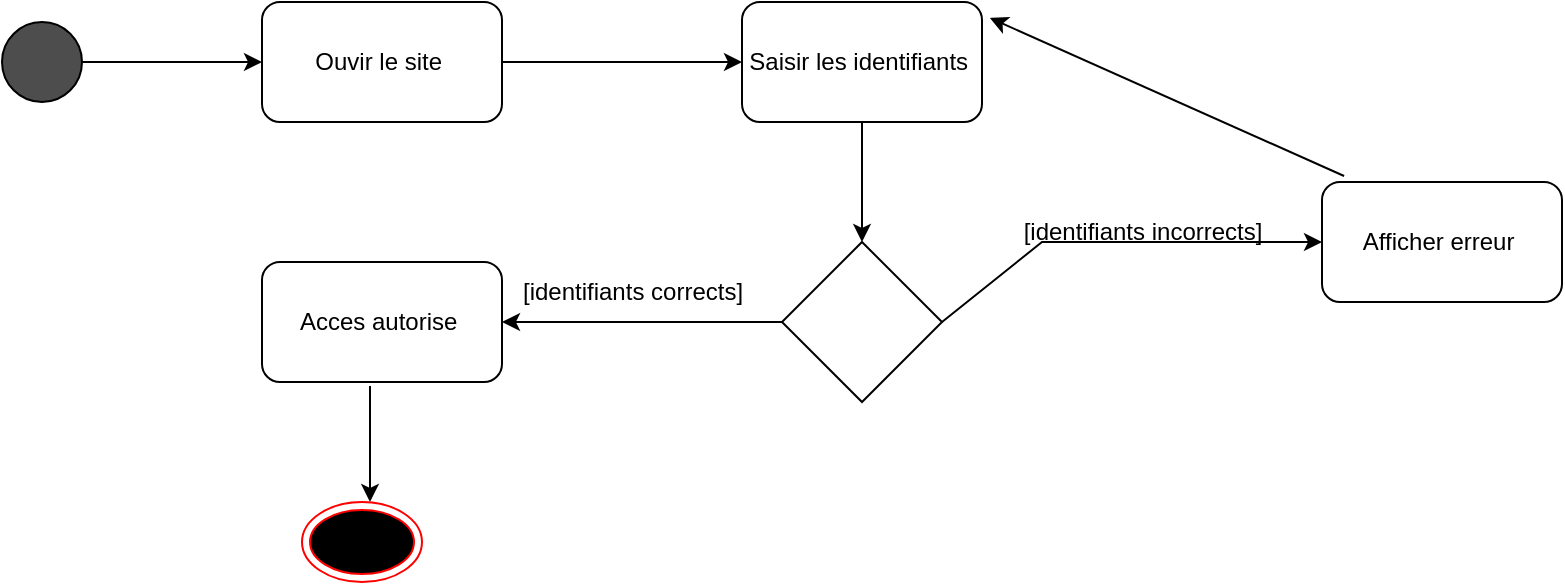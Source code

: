 <mxfile version="28.2.5" pages="9">
  <diagram name="seconnecter" id="Axzoz0sxzd2dVs5lttma">
    <mxGraphModel dx="959" dy="517" grid="1" gridSize="10" guides="1" tooltips="1" connect="1" arrows="1" fold="1" page="1" pageScale="1" pageWidth="827" pageHeight="1169" math="0" shadow="0">
      <root>
        <mxCell id="0" />
        <mxCell id="1" parent="0" />
        <mxCell id="B1O0zn2gzQJ4KF298zf0-1" value="" style="ellipse;whiteSpace=wrap;html=1;aspect=fixed;fillColor=#4D4D4D;" parent="1" vertex="1">
          <mxGeometry x="70" y="160" width="40" height="40" as="geometry" />
        </mxCell>
        <mxCell id="B1O0zn2gzQJ4KF298zf0-2" value="" style="endArrow=classic;html=1;rounded=0;exitX=1;exitY=0.5;exitDx=0;exitDy=0;" parent="1" source="B1O0zn2gzQJ4KF298zf0-1" edge="1">
          <mxGeometry width="50" height="50" relative="1" as="geometry">
            <mxPoint x="120" y="180" as="sourcePoint" />
            <mxPoint x="200" y="180" as="targetPoint" />
          </mxGeometry>
        </mxCell>
        <mxCell id="B1O0zn2gzQJ4KF298zf0-3" value="Ouvir le site&amp;nbsp;" style="rounded=1;whiteSpace=wrap;html=1;" parent="1" vertex="1">
          <mxGeometry x="200" y="150" width="120" height="60" as="geometry" />
        </mxCell>
        <mxCell id="B1O0zn2gzQJ4KF298zf0-4" value="" style="endArrow=classic;html=1;rounded=0;exitX=1;exitY=0.5;exitDx=0;exitDy=0;" parent="1" source="B1O0zn2gzQJ4KF298zf0-3" edge="1">
          <mxGeometry width="50" height="50" relative="1" as="geometry">
            <mxPoint x="390" y="300" as="sourcePoint" />
            <mxPoint x="440" y="180" as="targetPoint" />
          </mxGeometry>
        </mxCell>
        <mxCell id="B1O0zn2gzQJ4KF298zf0-5" value="Saisir les identifiants&amp;nbsp;" style="rounded=1;whiteSpace=wrap;html=1;" parent="1" vertex="1">
          <mxGeometry x="440" y="150" width="120" height="60" as="geometry" />
        </mxCell>
        <mxCell id="B1O0zn2gzQJ4KF298zf0-6" value="" style="endArrow=classic;html=1;rounded=0;exitX=0.5;exitY=1;exitDx=0;exitDy=0;" parent="1" source="B1O0zn2gzQJ4KF298zf0-5" edge="1">
          <mxGeometry width="50" height="50" relative="1" as="geometry">
            <mxPoint x="390" y="300" as="sourcePoint" />
            <mxPoint x="500" y="270" as="targetPoint" />
          </mxGeometry>
        </mxCell>
        <mxCell id="B1O0zn2gzQJ4KF298zf0-7" value="" style="rhombus;whiteSpace=wrap;html=1;" parent="1" vertex="1">
          <mxGeometry x="460" y="270" width="80" height="80" as="geometry" />
        </mxCell>
        <mxCell id="B1O0zn2gzQJ4KF298zf0-8" value="" style="endArrow=classic;html=1;rounded=0;exitX=0;exitY=0.5;exitDx=0;exitDy=0;" parent="1" source="B1O0zn2gzQJ4KF298zf0-7" edge="1">
          <mxGeometry width="50" height="50" relative="1" as="geometry">
            <mxPoint x="390" y="300" as="sourcePoint" />
            <mxPoint x="320" y="310" as="targetPoint" />
          </mxGeometry>
        </mxCell>
        <mxCell id="B1O0zn2gzQJ4KF298zf0-9" value="" style="endArrow=classic;html=1;rounded=0;exitX=1;exitY=0.5;exitDx=0;exitDy=0;" parent="1" source="B1O0zn2gzQJ4KF298zf0-7" edge="1">
          <mxGeometry width="50" height="50" relative="1" as="geometry">
            <mxPoint x="390" y="300" as="sourcePoint" />
            <mxPoint x="730" y="270" as="targetPoint" />
            <Array as="points">
              <mxPoint x="590" y="270" />
            </Array>
          </mxGeometry>
        </mxCell>
        <mxCell id="B1O0zn2gzQJ4KF298zf0-10" value="Acces autorise&amp;nbsp;" style="rounded=1;whiteSpace=wrap;html=1;" parent="1" vertex="1">
          <mxGeometry x="200" y="280" width="120" height="60" as="geometry" />
        </mxCell>
        <mxCell id="B1O0zn2gzQJ4KF298zf0-11" value="Afficher erreur&amp;nbsp;" style="rounded=1;whiteSpace=wrap;html=1;" parent="1" vertex="1">
          <mxGeometry x="730" y="240" width="120" height="60" as="geometry" />
        </mxCell>
        <mxCell id="B1O0zn2gzQJ4KF298zf0-14" value="" style="endArrow=classic;html=1;rounded=0;exitX=0.45;exitY=1.033;exitDx=0;exitDy=0;exitPerimeter=0;" parent="1" source="B1O0zn2gzQJ4KF298zf0-10" edge="1">
          <mxGeometry width="50" height="50" relative="1" as="geometry">
            <mxPoint x="380" y="410" as="sourcePoint" />
            <mxPoint x="254" y="400" as="targetPoint" />
          </mxGeometry>
        </mxCell>
        <mxCell id="B1O0zn2gzQJ4KF298zf0-15" value="" style="ellipse;html=1;shape=endState;fillColor=#000000;strokeColor=#ff0000;" parent="1" vertex="1">
          <mxGeometry x="220" y="400" width="60" height="40" as="geometry" />
        </mxCell>
        <mxCell id="B1O0zn2gzQJ4KF298zf0-16" value="[identifiants incorrects]" style="text;html=1;align=center;verticalAlign=middle;resizable=0;points=[];autosize=1;strokeColor=none;fillColor=none;" parent="1" vertex="1">
          <mxGeometry x="570" y="250" width="140" height="30" as="geometry" />
        </mxCell>
        <mxCell id="B1O0zn2gzQJ4KF298zf0-17" value="[identifiants corrects]" style="text;html=1;align=center;verticalAlign=middle;resizable=0;points=[];autosize=1;strokeColor=none;fillColor=none;" parent="1" vertex="1">
          <mxGeometry x="320" y="280" width="130" height="30" as="geometry" />
        </mxCell>
        <mxCell id="XwNZeZhhkUD6BACLjTRr-1" value="" style="endArrow=classic;html=1;rounded=0;exitX=0.092;exitY=-0.05;exitDx=0;exitDy=0;exitPerimeter=0;entryX=1.033;entryY=0.133;entryDx=0;entryDy=0;entryPerimeter=0;" parent="1" source="B1O0zn2gzQJ4KF298zf0-11" target="B1O0zn2gzQJ4KF298zf0-5" edge="1">
          <mxGeometry width="50" height="50" relative="1" as="geometry">
            <mxPoint x="530" y="270" as="sourcePoint" />
            <mxPoint x="580" y="220" as="targetPoint" />
          </mxGeometry>
        </mxCell>
      </root>
    </mxGraphModel>
  </diagram>
  <diagram id="xYShCpu6n7r9jewOapfa" name="s&#39;inscrire">
    <mxGraphModel dx="959" dy="517" grid="1" gridSize="10" guides="1" tooltips="1" connect="1" arrows="1" fold="1" page="1" pageScale="1" pageWidth="827" pageHeight="1169" math="0" shadow="0">
      <root>
        <mxCell id="0" />
        <mxCell id="1" parent="0" />
        <mxCell id="I1koGZc0ejJ7uqeMv-nF-1" value="" style="ellipse;whiteSpace=wrap;html=1;aspect=fixed;fillColor=#4D4D4D;" parent="1" vertex="1">
          <mxGeometry x="50" y="250" width="50" height="50" as="geometry" />
        </mxCell>
        <mxCell id="I1koGZc0ejJ7uqeMv-nF-2" value="" style="endArrow=classic;html=1;rounded=0;" parent="1" edge="1">
          <mxGeometry width="50" height="50" relative="1" as="geometry">
            <mxPoint x="100" y="280" as="sourcePoint" />
            <mxPoint x="220" y="280" as="targetPoint" />
          </mxGeometry>
        </mxCell>
        <mxCell id="I1koGZc0ejJ7uqeMv-nF-3" value="Ouvir le site&amp;nbsp;" style="rounded=1;whiteSpace=wrap;html=1;" parent="1" vertex="1">
          <mxGeometry x="220" y="250" width="120" height="60" as="geometry" />
        </mxCell>
        <mxCell id="I1koGZc0ejJ7uqeMv-nF-4" value="" style="endArrow=classic;html=1;rounded=0;exitX=1;exitY=0.5;exitDx=0;exitDy=0;" parent="1" source="I1koGZc0ejJ7uqeMv-nF-3" edge="1">
          <mxGeometry width="50" height="50" relative="1" as="geometry">
            <mxPoint x="400" y="420" as="sourcePoint" />
            <mxPoint x="470" y="280" as="targetPoint" />
          </mxGeometry>
        </mxCell>
        <mxCell id="I1koGZc0ejJ7uqeMv-nF-5" value="Remplir formulaire&amp;nbsp;" style="rounded=1;whiteSpace=wrap;html=1;" parent="1" vertex="1">
          <mxGeometry x="470" y="250" width="120" height="60" as="geometry" />
        </mxCell>
        <mxCell id="I1koGZc0ejJ7uqeMv-nF-6" value="" style="endArrow=classic;html=1;rounded=0;exitX=0.5;exitY=1;exitDx=0;exitDy=0;" parent="1" source="I1koGZc0ejJ7uqeMv-nF-5" edge="1">
          <mxGeometry width="50" height="50" relative="1" as="geometry">
            <mxPoint x="400" y="420" as="sourcePoint" />
            <mxPoint x="530" y="380" as="targetPoint" />
          </mxGeometry>
        </mxCell>
        <mxCell id="I1koGZc0ejJ7uqeMv-nF-7" value="" style="rhombus;whiteSpace=wrap;html=1;" parent="1" vertex="1">
          <mxGeometry x="490" y="380" width="80" height="80" as="geometry" />
        </mxCell>
        <mxCell id="I1koGZc0ejJ7uqeMv-nF-8" value="" style="endArrow=classic;html=1;rounded=0;exitX=0.5;exitY=1;exitDx=0;exitDy=0;" parent="1" source="I1koGZc0ejJ7uqeMv-nF-7" edge="1">
          <mxGeometry width="50" height="50" relative="1" as="geometry">
            <mxPoint x="400" y="420" as="sourcePoint" />
            <mxPoint x="530" y="580" as="targetPoint" />
          </mxGeometry>
        </mxCell>
        <mxCell id="I1koGZc0ejJ7uqeMv-nF-9" value="" style="endArrow=classic;html=1;rounded=0;exitX=0;exitY=0.5;exitDx=0;exitDy=0;" parent="1" source="I1koGZc0ejJ7uqeMv-nF-7" edge="1">
          <mxGeometry width="50" height="50" relative="1" as="geometry">
            <mxPoint x="400" y="420" as="sourcePoint" />
            <mxPoint x="340" y="420" as="targetPoint" />
          </mxGeometry>
        </mxCell>
        <mxCell id="I1koGZc0ejJ7uqeMv-nF-10" value="Acces autorise&amp;nbsp;" style="rounded=1;whiteSpace=wrap;html=1;" parent="1" vertex="1">
          <mxGeometry x="220" y="390" width="120" height="60" as="geometry" />
        </mxCell>
        <mxCell id="p-WR9yH5o1JgZq5vyvBR-1" value="Afficher erreur&amp;nbsp;" style="rounded=1;whiteSpace=wrap;html=1;" parent="1" vertex="1">
          <mxGeometry x="470" y="585" width="120" height="60" as="geometry" />
        </mxCell>
        <mxCell id="p-WR9yH5o1JgZq5vyvBR-2" value="" style="endArrow=classic;html=1;rounded=0;exitX=1;exitY=0.5;exitDx=0;exitDy=0;" parent="1" source="p-WR9yH5o1JgZq5vyvBR-1" target="I1koGZc0ejJ7uqeMv-nF-5" edge="1">
          <mxGeometry width="50" height="50" relative="1" as="geometry">
            <mxPoint x="400" y="420" as="sourcePoint" />
            <mxPoint x="660" y="410" as="targetPoint" />
            <Array as="points">
              <mxPoint x="690" y="520" />
            </Array>
          </mxGeometry>
        </mxCell>
        <mxCell id="p-WR9yH5o1JgZq5vyvBR-3" value="" style="endArrow=classic;html=1;rounded=0;exitX=0.5;exitY=1;exitDx=0;exitDy=0;" parent="1" source="I1koGZc0ejJ7uqeMv-nF-10" edge="1">
          <mxGeometry width="50" height="50" relative="1" as="geometry">
            <mxPoint x="400" y="420" as="sourcePoint" />
            <mxPoint x="280" y="520" as="targetPoint" />
          </mxGeometry>
        </mxCell>
        <mxCell id="p-WR9yH5o1JgZq5vyvBR-4" value="" style="ellipse;html=1;shape=endState;fillColor=#000000;strokeColor=#ff0000;" parent="1" vertex="1">
          <mxGeometry x="265" y="520" width="35" height="30" as="geometry" />
        </mxCell>
        <mxCell id="0_WRRu9O1ygI9PtZ4iYe-1" value="[oui]" style="text;html=1;align=center;verticalAlign=middle;resizable=0;points=[];autosize=1;strokeColor=none;fillColor=none;" vertex="1" parent="1">
          <mxGeometry x="430" y="390" width="50" height="30" as="geometry" />
        </mxCell>
        <mxCell id="0_WRRu9O1ygI9PtZ4iYe-3" value="[non]" style="text;html=1;align=center;verticalAlign=middle;resizable=0;points=[];autosize=1;strokeColor=none;fillColor=none;" vertex="1" parent="1">
          <mxGeometry x="530" y="478" width="50" height="30" as="geometry" />
        </mxCell>
      </root>
    </mxGraphModel>
  </diagram>
  <diagram id="UeTGOZA8ekykJJ2B9flE" name="voirdetailsproduits">
    <mxGraphModel dx="959" dy="517" grid="1" gridSize="10" guides="1" tooltips="1" connect="1" arrows="1" fold="1" page="1" pageScale="1" pageWidth="827" pageHeight="1169" math="0" shadow="0">
      <root>
        <mxCell id="0" />
        <mxCell id="1" parent="0" />
        <mxCell id="Qlo1XJKizFG0nga8WYDH-1" value="" style="ellipse;whiteSpace=wrap;html=1;aspect=fixed;fillColor=#4D4D4D;" parent="1" vertex="1">
          <mxGeometry x="90" y="150" width="50" height="50" as="geometry" />
        </mxCell>
        <mxCell id="Qlo1XJKizFG0nga8WYDH-2" value="" style="endArrow=classic;html=1;rounded=0;exitX=1;exitY=0.5;exitDx=0;exitDy=0;" parent="1" source="Qlo1XJKizFG0nga8WYDH-1" edge="1">
          <mxGeometry width="50" height="50" relative="1" as="geometry">
            <mxPoint x="390" y="300" as="sourcePoint" />
            <mxPoint x="230" y="175" as="targetPoint" />
          </mxGeometry>
        </mxCell>
        <mxCell id="Qlo1XJKizFG0nga8WYDH-3" value="Ouvrir le site&amp;nbsp;" style="rounded=1;whiteSpace=wrap;html=1;" parent="1" vertex="1">
          <mxGeometry x="230" y="150" width="120" height="60" as="geometry" />
        </mxCell>
        <mxCell id="Qlo1XJKizFG0nga8WYDH-4" value="" style="endArrow=classic;html=1;rounded=0;exitX=1;exitY=0.5;exitDx=0;exitDy=0;" parent="1" source="Qlo1XJKizFG0nga8WYDH-3" edge="1">
          <mxGeometry width="50" height="50" relative="1" as="geometry">
            <mxPoint x="490" y="390" as="sourcePoint" />
            <mxPoint x="440" y="180" as="targetPoint" />
          </mxGeometry>
        </mxCell>
        <mxCell id="Qlo1XJKizFG0nga8WYDH-5" value="Se connecter/s&#39;inscrire&amp;nbsp;" style="rounded=1;whiteSpace=wrap;html=1;" parent="1" vertex="1">
          <mxGeometry x="440" y="150" width="120" height="60" as="geometry" />
        </mxCell>
        <mxCell id="Qlo1XJKizFG0nga8WYDH-6" value="" style="endArrow=classic;html=1;rounded=0;exitX=0.5;exitY=1;exitDx=0;exitDy=0;" parent="1" source="Qlo1XJKizFG0nga8WYDH-5" edge="1">
          <mxGeometry width="50" height="50" relative="1" as="geometry">
            <mxPoint x="490" y="390" as="sourcePoint" />
            <mxPoint x="500" y="270" as="targetPoint" />
          </mxGeometry>
        </mxCell>
        <mxCell id="Qlo1XJKizFG0nga8WYDH-7" value="Acceder a l&#39;onglet &amp;lt;&amp;lt;Produits&amp;gt;&amp;gt;" style="rounded=1;whiteSpace=wrap;html=1;" parent="1" vertex="1">
          <mxGeometry x="440" y="270" width="120" height="60" as="geometry" />
        </mxCell>
        <mxCell id="Qlo1XJKizFG0nga8WYDH-8" value="" style="endArrow=classic;html=1;rounded=0;exitX=0;exitY=0.5;exitDx=0;exitDy=0;" parent="1" source="Qlo1XJKizFG0nga8WYDH-7" edge="1">
          <mxGeometry width="50" height="50" relative="1" as="geometry">
            <mxPoint x="490" y="390" as="sourcePoint" />
            <mxPoint x="330" y="300" as="targetPoint" />
          </mxGeometry>
        </mxCell>
        <mxCell id="Qlo1XJKizFG0nga8WYDH-9" value="Choisir le produit dont on veut voir les details&amp;nbsp;" style="rounded=1;whiteSpace=wrap;html=1;" parent="1" vertex="1">
          <mxGeometry x="210" y="270" width="120" height="60" as="geometry" />
        </mxCell>
        <mxCell id="Qlo1XJKizFG0nga8WYDH-10" value="" style="endArrow=classic;html=1;rounded=0;exitX=0.5;exitY=1;exitDx=0;exitDy=0;" parent="1" source="Qlo1XJKizFG0nga8WYDH-9" edge="1">
          <mxGeometry width="50" height="50" relative="1" as="geometry">
            <mxPoint x="490" y="390" as="sourcePoint" />
            <mxPoint x="270" y="390" as="targetPoint" />
          </mxGeometry>
        </mxCell>
        <mxCell id="Qlo1XJKizFG0nga8WYDH-11" value="Afficher details du produit&amp;nbsp;" style="rounded=1;whiteSpace=wrap;html=1;" parent="1" vertex="1">
          <mxGeometry x="210" y="390" width="120" height="60" as="geometry" />
        </mxCell>
        <mxCell id="Qlo1XJKizFG0nga8WYDH-12" value="" style="endArrow=classic;html=1;rounded=0;exitX=1;exitY=0.5;exitDx=0;exitDy=0;" parent="1" source="Qlo1XJKizFG0nga8WYDH-11" edge="1">
          <mxGeometry width="50" height="50" relative="1" as="geometry">
            <mxPoint x="490" y="390" as="sourcePoint" />
            <mxPoint x="420" y="420" as="targetPoint" />
          </mxGeometry>
        </mxCell>
        <mxCell id="Qlo1XJKizFG0nga8WYDH-13" value="" style="ellipse;html=1;shape=endState;fillColor=#000000;strokeColor=#ff0000;" parent="1" vertex="1">
          <mxGeometry x="420" y="390" width="60" height="60" as="geometry" />
        </mxCell>
      </root>
    </mxGraphModel>
  </diagram>
  <diagram id="rV7dtQUazAXG1cjJIPZF" name="Ajouterproduitpanier">
    <mxGraphModel dx="959" dy="517" grid="1" gridSize="10" guides="1" tooltips="1" connect="1" arrows="1" fold="1" page="1" pageScale="1" pageWidth="827" pageHeight="1169" math="0" shadow="0">
      <root>
        <mxCell id="0" />
        <mxCell id="1" parent="0" />
        <mxCell id="8Y7jLSAnkwvEjlCfoxNL-1" value="" style="ellipse;whiteSpace=wrap;html=1;aspect=fixed;fillColor=#4D4D4D;" parent="1" vertex="1">
          <mxGeometry x="330" y="220" width="50" height="50" as="geometry" />
        </mxCell>
        <mxCell id="8Y7jLSAnkwvEjlCfoxNL-2" value="" style="endArrow=classic;html=1;rounded=0;exitX=1;exitY=0.5;exitDx=0;exitDy=0;" parent="1" source="8Y7jLSAnkwvEjlCfoxNL-1" edge="1">
          <mxGeometry width="50" height="50" relative="1" as="geometry">
            <mxPoint x="630" y="370" as="sourcePoint" />
            <mxPoint x="470" y="245" as="targetPoint" />
          </mxGeometry>
        </mxCell>
        <mxCell id="8Y7jLSAnkwvEjlCfoxNL-3" value="Ouvrir le site&amp;nbsp;" style="rounded=1;whiteSpace=wrap;html=1;" parent="1" vertex="1">
          <mxGeometry x="470" y="220" width="120" height="60" as="geometry" />
        </mxCell>
        <mxCell id="8Y7jLSAnkwvEjlCfoxNL-4" value="" style="endArrow=classic;html=1;rounded=0;exitX=1;exitY=0.5;exitDx=0;exitDy=0;" parent="1" source="8Y7jLSAnkwvEjlCfoxNL-3" edge="1">
          <mxGeometry width="50" height="50" relative="1" as="geometry">
            <mxPoint x="730" y="460" as="sourcePoint" />
            <mxPoint x="680" y="250" as="targetPoint" />
          </mxGeometry>
        </mxCell>
        <mxCell id="8Y7jLSAnkwvEjlCfoxNL-5" value="Se connecter /S&#39;inscrire&amp;nbsp;" style="rounded=1;whiteSpace=wrap;html=1;" parent="1" vertex="1">
          <mxGeometry x="680" y="220" width="120" height="60" as="geometry" />
        </mxCell>
        <mxCell id="8Y7jLSAnkwvEjlCfoxNL-6" value="" style="endArrow=classic;html=1;rounded=0;exitX=0.5;exitY=1;exitDx=0;exitDy=0;" parent="1" source="8Y7jLSAnkwvEjlCfoxNL-5" edge="1">
          <mxGeometry width="50" height="50" relative="1" as="geometry">
            <mxPoint x="730" y="460" as="sourcePoint" />
            <mxPoint x="740" y="340" as="targetPoint" />
          </mxGeometry>
        </mxCell>
        <mxCell id="8Y7jLSAnkwvEjlCfoxNL-7" value="Selectionner le produit que l&#39;on souhaite ajouter au panier&amp;nbsp;" style="rounded=1;whiteSpace=wrap;html=1;" parent="1" vertex="1">
          <mxGeometry x="680" y="340" width="120" height="60" as="geometry" />
        </mxCell>
        <mxCell id="8Y7jLSAnkwvEjlCfoxNL-8" value="" style="endArrow=classic;html=1;rounded=0;exitX=0;exitY=0.5;exitDx=0;exitDy=0;" parent="1" source="8Y7jLSAnkwvEjlCfoxNL-7" edge="1">
          <mxGeometry width="50" height="50" relative="1" as="geometry">
            <mxPoint x="730" y="460" as="sourcePoint" />
            <mxPoint x="570" y="370" as="targetPoint" />
          </mxGeometry>
        </mxCell>
        <mxCell id="8Y7jLSAnkwvEjlCfoxNL-9" value="Faire des precisions sur le produit {taille,couleur}" style="rounded=1;whiteSpace=wrap;html=1;" parent="1" vertex="1">
          <mxGeometry x="450" y="340" width="120" height="60" as="geometry" />
        </mxCell>
        <mxCell id="8Y7jLSAnkwvEjlCfoxNL-11" value="Afficher message de confirmation" style="rounded=1;whiteSpace=wrap;html=1;" parent="1" vertex="1">
          <mxGeometry x="450" y="460" width="120" height="60" as="geometry" />
        </mxCell>
        <mxCell id="8Y7jLSAnkwvEjlCfoxNL-12" value="" style="endArrow=classic;html=1;rounded=0;exitX=1;exitY=0.5;exitDx=0;exitDy=0;" parent="1" source="8Y7jLSAnkwvEjlCfoxNL-11" edge="1">
          <mxGeometry width="50" height="50" relative="1" as="geometry">
            <mxPoint x="730" y="460" as="sourcePoint" />
            <mxPoint x="660" y="490" as="targetPoint" />
          </mxGeometry>
        </mxCell>
        <mxCell id="8Y7jLSAnkwvEjlCfoxNL-13" value="" style="ellipse;html=1;shape=endState;fillColor=#000000;strokeColor=#ff0000;" parent="1" vertex="1">
          <mxGeometry x="660" y="460" width="60" height="60" as="geometry" />
        </mxCell>
        <mxCell id="8Y7jLSAnkwvEjlCfoxNL-14" value="" style="endArrow=classic;html=1;rounded=0;exitX=0;exitY=0.5;exitDx=0;exitDy=0;" parent="1" source="8Y7jLSAnkwvEjlCfoxNL-9" edge="1">
          <mxGeometry width="50" height="50" relative="1" as="geometry">
            <mxPoint x="650" y="400" as="sourcePoint" />
            <mxPoint x="330" y="370" as="targetPoint" />
          </mxGeometry>
        </mxCell>
        <mxCell id="8Y7jLSAnkwvEjlCfoxNL-15" value="" style="rhombus;whiteSpace=wrap;html=1;" parent="1" vertex="1">
          <mxGeometry x="250" y="330" width="80" height="80" as="geometry" />
        </mxCell>
        <mxCell id="8Y7jLSAnkwvEjlCfoxNL-16" value="" style="endArrow=classic;html=1;rounded=0;exitX=0.5;exitY=1;exitDx=0;exitDy=0;" parent="1" source="8Y7jLSAnkwvEjlCfoxNL-15" edge="1">
          <mxGeometry width="50" height="50" relative="1" as="geometry">
            <mxPoint x="650" y="400" as="sourcePoint" />
            <mxPoint x="290" y="510" as="targetPoint" />
          </mxGeometry>
        </mxCell>
        <mxCell id="8Y7jLSAnkwvEjlCfoxNL-17" value="Afficher message d&#39;indisponibilite" style="rounded=1;whiteSpace=wrap;html=1;" parent="1" vertex="1">
          <mxGeometry x="230" y="510" width="120" height="60" as="geometry" />
        </mxCell>
        <mxCell id="8Y7jLSAnkwvEjlCfoxNL-18" value="" style="endArrow=classic;html=1;rounded=0;exitX=1;exitY=1;exitDx=0;exitDy=0;entryX=-0.008;entryY=0.117;entryDx=0;entryDy=0;entryPerimeter=0;" parent="1" source="8Y7jLSAnkwvEjlCfoxNL-15" target="8Y7jLSAnkwvEjlCfoxNL-11" edge="1">
          <mxGeometry width="50" height="50" relative="1" as="geometry">
            <mxPoint x="650" y="400" as="sourcePoint" />
            <mxPoint x="700" y="350" as="targetPoint" />
          </mxGeometry>
        </mxCell>
        <mxCell id="8eplB3z_ZacIZ1EUvj1A-1" value="[oui]" style="text;html=1;align=center;verticalAlign=middle;resizable=0;points=[];autosize=1;strokeColor=none;fillColor=none;" vertex="1" parent="1">
          <mxGeometry x="345" y="398" width="50" height="30" as="geometry" />
        </mxCell>
        <mxCell id="8eplB3z_ZacIZ1EUvj1A-2" value="[non]" style="text;html=1;align=center;verticalAlign=middle;resizable=0;points=[];autosize=1;strokeColor=none;fillColor=none;" vertex="1" parent="1">
          <mxGeometry x="280" y="438" width="50" height="30" as="geometry" />
        </mxCell>
        <mxCell id="8eplB3z_ZacIZ1EUvj1A-3" value="" style="endArrow=classic;html=1;rounded=0;exitX=0.067;exitY=0.017;exitDx=0;exitDy=0;exitPerimeter=0;" edge="1" parent="1">
          <mxGeometry width="50" height="50" relative="1" as="geometry">
            <mxPoint x="239.02" y="508.51" as="sourcePoint" />
            <mxPoint x="470.98" y="337.49" as="targetPoint" />
            <Array as="points">
              <mxPoint x="240.98" y="317.49" />
              <mxPoint x="360" y="310" />
            </Array>
          </mxGeometry>
        </mxCell>
      </root>
    </mxGraphModel>
  </diagram>
  <diagram id="qJaRuTk5gIIfii7qz383" name="Supprimerproduitpanier">
    <mxGraphModel dx="959" dy="517" grid="1" gridSize="10" guides="1" tooltips="1" connect="1" arrows="1" fold="1" page="1" pageScale="1" pageWidth="827" pageHeight="1169" math="0" shadow="0">
      <root>
        <mxCell id="0" />
        <mxCell id="1" parent="0" />
        <mxCell id="PIwT2S2DndG-_9PtWs_O-1" value="" style="ellipse;whiteSpace=wrap;html=1;aspect=fixed;fillColor=#4D4D4D;" parent="1" vertex="1">
          <mxGeometry x="400" y="310" width="50" height="50" as="geometry" />
        </mxCell>
        <mxCell id="PIwT2S2DndG-_9PtWs_O-2" value="" style="endArrow=classic;html=1;rounded=0;exitX=1;exitY=0.5;exitDx=0;exitDy=0;" parent="1" source="PIwT2S2DndG-_9PtWs_O-1" edge="1">
          <mxGeometry width="50" height="50" relative="1" as="geometry">
            <mxPoint x="700" y="460" as="sourcePoint" />
            <mxPoint x="540" y="335" as="targetPoint" />
          </mxGeometry>
        </mxCell>
        <mxCell id="PIwT2S2DndG-_9PtWs_O-3" value="Ouvrir le site&amp;nbsp;" style="rounded=1;whiteSpace=wrap;html=1;" parent="1" vertex="1">
          <mxGeometry x="540" y="310" width="120" height="60" as="geometry" />
        </mxCell>
        <mxCell id="PIwT2S2DndG-_9PtWs_O-4" value="" style="endArrow=classic;html=1;rounded=0;exitX=1;exitY=0.5;exitDx=0;exitDy=0;" parent="1" source="PIwT2S2DndG-_9PtWs_O-3" edge="1">
          <mxGeometry width="50" height="50" relative="1" as="geometry">
            <mxPoint x="800" y="550" as="sourcePoint" />
            <mxPoint x="750" y="340" as="targetPoint" />
          </mxGeometry>
        </mxCell>
        <mxCell id="PIwT2S2DndG-_9PtWs_O-5" value="Se connceter/s&#39;inscrire&amp;nbsp;" style="rounded=1;whiteSpace=wrap;html=1;" parent="1" vertex="1">
          <mxGeometry x="750" y="310" width="120" height="60" as="geometry" />
        </mxCell>
        <mxCell id="PIwT2S2DndG-_9PtWs_O-6" value="" style="endArrow=classic;html=1;rounded=0;exitX=0.5;exitY=1;exitDx=0;exitDy=0;" parent="1" source="PIwT2S2DndG-_9PtWs_O-5" edge="1">
          <mxGeometry width="50" height="50" relative="1" as="geometry">
            <mxPoint x="800" y="550" as="sourcePoint" />
            <mxPoint x="810" y="430" as="targetPoint" />
          </mxGeometry>
        </mxCell>
        <mxCell id="PIwT2S2DndG-_9PtWs_O-7" value="Selectionner l&#39;onglet &amp;lt;&amp;lt;Panier&amp;gt;&amp;gt;" style="rounded=1;whiteSpace=wrap;html=1;" parent="1" vertex="1">
          <mxGeometry x="750" y="430" width="120" height="60" as="geometry" />
        </mxCell>
        <mxCell id="PIwT2S2DndG-_9PtWs_O-8" value="" style="endArrow=classic;html=1;rounded=0;exitX=0;exitY=0.5;exitDx=0;exitDy=0;" parent="1" source="PIwT2S2DndG-_9PtWs_O-7" edge="1">
          <mxGeometry width="50" height="50" relative="1" as="geometry">
            <mxPoint x="800" y="550" as="sourcePoint" />
            <mxPoint x="640" y="460" as="targetPoint" />
          </mxGeometry>
        </mxCell>
        <mxCell id="PIwT2S2DndG-_9PtWs_O-9" value="Selectionner produit du panier&amp;nbsp;" style="rounded=1;whiteSpace=wrap;html=1;" parent="1" vertex="1">
          <mxGeometry x="520" y="430" width="120" height="60" as="geometry" />
        </mxCell>
        <mxCell id="PIwT2S2DndG-_9PtWs_O-11" value="Afficher message de validation&amp;nbsp;" style="rounded=1;whiteSpace=wrap;html=1;" parent="1" vertex="1">
          <mxGeometry x="520" y="550" width="120" height="60" as="geometry" />
        </mxCell>
        <mxCell id="PIwT2S2DndG-_9PtWs_O-12" value="" style="endArrow=classic;html=1;rounded=0;exitX=1;exitY=0.5;exitDx=0;exitDy=0;" parent="1" source="PIwT2S2DndG-_9PtWs_O-11" edge="1">
          <mxGeometry width="50" height="50" relative="1" as="geometry">
            <mxPoint x="800" y="550" as="sourcePoint" />
            <mxPoint x="730" y="580" as="targetPoint" />
          </mxGeometry>
        </mxCell>
        <mxCell id="PIwT2S2DndG-_9PtWs_O-13" value="" style="ellipse;html=1;shape=endState;fillColor=#000000;strokeColor=#ff0000;" parent="1" vertex="1">
          <mxGeometry x="730" y="550" width="60" height="60" as="geometry" />
        </mxCell>
        <mxCell id="PIwT2S2DndG-_9PtWs_O-14" value="" style="endArrow=classic;html=1;rounded=0;exitX=0;exitY=0.5;exitDx=0;exitDy=0;" parent="1" source="PIwT2S2DndG-_9PtWs_O-9" edge="1">
          <mxGeometry width="50" height="50" relative="1" as="geometry">
            <mxPoint x="570" y="540" as="sourcePoint" />
            <mxPoint x="410" y="460" as="targetPoint" />
          </mxGeometry>
        </mxCell>
        <mxCell id="PIwT2S2DndG-_9PtWs_O-15" value="Valider suppression&amp;nbsp;" style="rounded=1;whiteSpace=wrap;html=1;" parent="1" vertex="1">
          <mxGeometry x="290" y="430" width="120" height="60" as="geometry" />
        </mxCell>
        <mxCell id="PIwT2S2DndG-_9PtWs_O-16" value="" style="endArrow=classic;html=1;rounded=0;exitX=0.5;exitY=1;exitDx=0;exitDy=0;entryX=0;entryY=0.5;entryDx=0;entryDy=0;" parent="1" source="PIwT2S2DndG-_9PtWs_O-15" target="PIwT2S2DndG-_9PtWs_O-11" edge="1">
          <mxGeometry width="50" height="50" relative="1" as="geometry">
            <mxPoint x="570" y="540" as="sourcePoint" />
            <mxPoint x="620" y="490" as="targetPoint" />
          </mxGeometry>
        </mxCell>
      </root>
    </mxGraphModel>
  </diagram>
  <diagram id="yt50JryPwV7KNIOSHNb1" name="validerpanier">
    <mxGraphModel dx="959" dy="517" grid="1" gridSize="10" guides="1" tooltips="1" connect="1" arrows="1" fold="1" page="1" pageScale="1" pageWidth="827" pageHeight="1169" math="0" shadow="0">
      <root>
        <mxCell id="0" />
        <mxCell id="1" parent="0" />
        <mxCell id="LqCcetiuMW3vBIExhff4-1" value="" style="ellipse;whiteSpace=wrap;html=1;aspect=fixed;fillColor=#4D4D4D;" parent="1" vertex="1">
          <mxGeometry x="490" y="200" width="50" height="50" as="geometry" />
        </mxCell>
        <mxCell id="LqCcetiuMW3vBIExhff4-2" value="" style="endArrow=classic;html=1;rounded=0;exitX=1;exitY=0.5;exitDx=0;exitDy=0;" parent="1" source="LqCcetiuMW3vBIExhff4-1" edge="1">
          <mxGeometry width="50" height="50" relative="1" as="geometry">
            <mxPoint x="790" y="350" as="sourcePoint" />
            <mxPoint x="630" y="225" as="targetPoint" />
          </mxGeometry>
        </mxCell>
        <mxCell id="LqCcetiuMW3vBIExhff4-3" value="Ouvrir le site&amp;nbsp;" style="rounded=1;whiteSpace=wrap;html=1;" parent="1" vertex="1">
          <mxGeometry x="630" y="200" width="120" height="60" as="geometry" />
        </mxCell>
        <mxCell id="LqCcetiuMW3vBIExhff4-4" value="" style="endArrow=classic;html=1;rounded=0;exitX=1;exitY=0.5;exitDx=0;exitDy=0;" parent="1" source="LqCcetiuMW3vBIExhff4-3" edge="1">
          <mxGeometry width="50" height="50" relative="1" as="geometry">
            <mxPoint x="890" y="440" as="sourcePoint" />
            <mxPoint x="840" y="230" as="targetPoint" />
          </mxGeometry>
        </mxCell>
        <mxCell id="LqCcetiuMW3vBIExhff4-5" value="Se connecter/S&#39;inscrire&amp;nbsp;" style="rounded=1;whiteSpace=wrap;html=1;" parent="1" vertex="1">
          <mxGeometry x="840" y="200" width="120" height="60" as="geometry" />
        </mxCell>
        <mxCell id="LqCcetiuMW3vBIExhff4-7" value="Selectionner l&#39;option &amp;lt;&amp;lt;Valider panier &amp;gt;&amp;gt;" style="rounded=1;whiteSpace=wrap;html=1;" parent="1" vertex="1">
          <mxGeometry x="840" y="320" width="120" height="60" as="geometry" />
        </mxCell>
        <mxCell id="LqCcetiuMW3vBIExhff4-8" value="" style="endArrow=classic;html=1;rounded=0;exitX=0;exitY=0.5;exitDx=0;exitDy=0;" parent="1" source="LqCcetiuMW3vBIExhff4-7" edge="1">
          <mxGeometry width="50" height="50" relative="1" as="geometry">
            <mxPoint x="890" y="440" as="sourcePoint" />
            <mxPoint x="730" y="350" as="targetPoint" />
          </mxGeometry>
        </mxCell>
        <mxCell id="LqCcetiuMW3vBIExhff4-9" value="Afficher recapitulatif&amp;nbsp;" style="rounded=1;whiteSpace=wrap;html=1;" parent="1" vertex="1">
          <mxGeometry x="610" y="320" width="120" height="60" as="geometry" />
        </mxCell>
        <mxCell id="LqCcetiuMW3vBIExhff4-10" value="" style="endArrow=classic;html=1;rounded=0;exitX=0.5;exitY=1;exitDx=0;exitDy=0;" parent="1" source="LqCcetiuMW3vBIExhff4-9" edge="1">
          <mxGeometry width="50" height="50" relative="1" as="geometry">
            <mxPoint x="890" y="440" as="sourcePoint" />
            <mxPoint x="670" y="440" as="targetPoint" />
          </mxGeometry>
        </mxCell>
        <mxCell id="LqCcetiuMW3vBIExhff4-11" value="Confirmer validation&amp;nbsp;" style="rounded=1;whiteSpace=wrap;html=1;" parent="1" vertex="1">
          <mxGeometry x="610" y="440" width="120" height="60" as="geometry" />
        </mxCell>
        <mxCell id="LqCcetiuMW3vBIExhff4-12" value="" style="endArrow=classic;html=1;rounded=0;exitX=1;exitY=0.5;exitDx=0;exitDy=0;" parent="1" source="LqCcetiuMW3vBIExhff4-11" edge="1">
          <mxGeometry width="50" height="50" relative="1" as="geometry">
            <mxPoint x="890" y="440" as="sourcePoint" />
            <mxPoint x="820" y="470" as="targetPoint" />
          </mxGeometry>
        </mxCell>
        <mxCell id="LqCcetiuMW3vBIExhff4-13" value="" style="ellipse;html=1;shape=endState;fillColor=#000000;strokeColor=#ff0000;" parent="1" vertex="1">
          <mxGeometry x="820" y="440" width="60" height="60" as="geometry" />
        </mxCell>
        <mxCell id="LqCcetiuMW3vBIExhff4-14" value="" style="endArrow=classic;html=1;rounded=0;exitX=0;exitY=0.5;exitDx=0;exitDy=0;" parent="1" source="LqCcetiuMW3vBIExhff4-9" edge="1">
          <mxGeometry width="50" height="50" relative="1" as="geometry">
            <mxPoint x="810" y="380" as="sourcePoint" />
            <mxPoint x="490" y="350" as="targetPoint" />
          </mxGeometry>
        </mxCell>
        <mxCell id="LqCcetiuMW3vBIExhff4-15" value="" style="rhombus;whiteSpace=wrap;html=1;" parent="1" vertex="1">
          <mxGeometry x="410" y="310" width="80" height="80" as="geometry" />
        </mxCell>
        <mxCell id="LqCcetiuMW3vBIExhff4-16" value="" style="endArrow=classic;html=1;rounded=0;exitX=0.5;exitY=1;exitDx=0;exitDy=0;" parent="1" source="LqCcetiuMW3vBIExhff4-15" edge="1">
          <mxGeometry width="50" height="50" relative="1" as="geometry">
            <mxPoint x="810" y="380" as="sourcePoint" />
            <mxPoint x="450" y="490" as="targetPoint" />
          </mxGeometry>
        </mxCell>
        <mxCell id="LqCcetiuMW3vBIExhff4-17" value="Modifier panier&amp;nbsp;" style="rounded=1;whiteSpace=wrap;html=1;" parent="1" vertex="1">
          <mxGeometry x="390" y="490" width="120" height="60" as="geometry" />
        </mxCell>
        <mxCell id="LqCcetiuMW3vBIExhff4-18" value="" style="endArrow=classic;html=1;rounded=0;exitX=1;exitY=1;exitDx=0;exitDy=0;entryX=-0.008;entryY=0.117;entryDx=0;entryDy=0;entryPerimeter=0;" parent="1" source="LqCcetiuMW3vBIExhff4-15" target="LqCcetiuMW3vBIExhff4-11" edge="1">
          <mxGeometry width="50" height="50" relative="1" as="geometry">
            <mxPoint x="810" y="380" as="sourcePoint" />
            <mxPoint x="860" y="330" as="targetPoint" />
          </mxGeometry>
        </mxCell>
        <mxCell id="LqCcetiuMW3vBIExhff4-19" value="" style="endArrow=classic;html=1;rounded=0;exitX=1;exitY=0.5;exitDx=0;exitDy=0;" parent="1" source="LqCcetiuMW3vBIExhff4-5" edge="1">
          <mxGeometry width="50" height="50" relative="1" as="geometry">
            <mxPoint x="750" y="410" as="sourcePoint" />
            <mxPoint x="1050" y="230" as="targetPoint" />
          </mxGeometry>
        </mxCell>
        <mxCell id="LqCcetiuMW3vBIExhff4-20" value="Cliquer sur &amp;lt;&amp;lt;Panier&amp;gt;&amp;gt;" style="rounded=1;whiteSpace=wrap;html=1;" parent="1" vertex="1">
          <mxGeometry x="1050" y="200" width="120" height="60" as="geometry" />
        </mxCell>
        <mxCell id="LqCcetiuMW3vBIExhff4-21" value="" style="endArrow=classic;html=1;rounded=0;exitX=0.367;exitY=1.05;exitDx=0;exitDy=0;exitPerimeter=0;entryX=1;entryY=0.5;entryDx=0;entryDy=0;" parent="1" source="LqCcetiuMW3vBIExhff4-20" target="LqCcetiuMW3vBIExhff4-7" edge="1">
          <mxGeometry width="50" height="50" relative="1" as="geometry">
            <mxPoint x="750" y="410" as="sourcePoint" />
            <mxPoint x="800" y="360" as="targetPoint" />
          </mxGeometry>
        </mxCell>
        <mxCell id="iLt69YkRw8U7T7JxCDvh-1" value="[oui]" style="text;html=1;align=center;verticalAlign=middle;resizable=0;points=[];autosize=1;strokeColor=none;fillColor=none;" vertex="1" parent="1">
          <mxGeometry x="530" y="388" width="50" height="30" as="geometry" />
        </mxCell>
        <mxCell id="iLt69YkRw8U7T7JxCDvh-2" value="[non]" style="text;html=1;align=center;verticalAlign=middle;resizable=0;points=[];autosize=1;strokeColor=none;fillColor=none;" vertex="1" parent="1">
          <mxGeometry x="410" y="418" width="50" height="30" as="geometry" />
        </mxCell>
        <mxCell id="iLt69YkRw8U7T7JxCDvh-3" value="" style="endArrow=classic;html=1;rounded=0;exitX=0.067;exitY=0.033;exitDx=0;exitDy=0;entryX=0.133;entryY=0.067;entryDx=0;entryDy=0;entryPerimeter=0;exitPerimeter=0;" edge="1" parent="1" source="LqCcetiuMW3vBIExhff4-17" target="LqCcetiuMW3vBIExhff4-7">
          <mxGeometry width="50" height="50" relative="1" as="geometry">
            <mxPoint x="750" y="350" as="sourcePoint" />
            <mxPoint x="800" y="300" as="targetPoint" />
            <Array as="points">
              <mxPoint x="390" y="280" />
              <mxPoint x="620" y="290" />
            </Array>
          </mxGeometry>
        </mxCell>
      </root>
    </mxGraphModel>
  </diagram>
  <diagram id="j-wSmryLT0cStmWLSjy2" name="Remplirformulaire">
    <mxGraphModel dx="959" dy="517" grid="1" gridSize="10" guides="1" tooltips="1" connect="1" arrows="1" fold="1" page="1" pageScale="1" pageWidth="827" pageHeight="1169" math="0" shadow="0">
      <root>
        <mxCell id="0" />
        <mxCell id="1" parent="0" />
        <mxCell id="lXX_VDuKxrTBwOchN4YN-1" value="" style="ellipse;whiteSpace=wrap;html=1;aspect=fixed;fillColor=#4D4D4D;" parent="1" vertex="1">
          <mxGeometry x="370" y="200" width="50" height="50" as="geometry" />
        </mxCell>
        <mxCell id="lXX_VDuKxrTBwOchN4YN-2" value="" style="endArrow=classic;html=1;rounded=0;exitX=1;exitY=0.5;exitDx=0;exitDy=0;" parent="1" source="lXX_VDuKxrTBwOchN4YN-1" edge="1">
          <mxGeometry width="50" height="50" relative="1" as="geometry">
            <mxPoint x="670" y="350" as="sourcePoint" />
            <mxPoint x="510" y="225" as="targetPoint" />
          </mxGeometry>
        </mxCell>
        <mxCell id="lXX_VDuKxrTBwOchN4YN-3" value="Ouvrir le site&amp;nbsp;" style="rounded=1;whiteSpace=wrap;html=1;" parent="1" vertex="1">
          <mxGeometry x="510" y="200" width="120" height="60" as="geometry" />
        </mxCell>
        <mxCell id="lXX_VDuKxrTBwOchN4YN-4" value="" style="endArrow=classic;html=1;rounded=0;exitX=1;exitY=0.5;exitDx=0;exitDy=0;" parent="1" source="lXX_VDuKxrTBwOchN4YN-3" edge="1">
          <mxGeometry width="50" height="50" relative="1" as="geometry">
            <mxPoint x="770" y="440" as="sourcePoint" />
            <mxPoint x="720" y="230" as="targetPoint" />
          </mxGeometry>
        </mxCell>
        <mxCell id="lXX_VDuKxrTBwOchN4YN-5" value="Se connecter/S&#39;inscrire&amp;nbsp;" style="rounded=1;whiteSpace=wrap;html=1;" parent="1" vertex="1">
          <mxGeometry x="720" y="200" width="120" height="60" as="geometry" />
        </mxCell>
        <mxCell id="lXX_VDuKxrTBwOchN4YN-6" value="Saisir les informations de livraison et de payement&amp;nbsp;" style="rounded=1;whiteSpace=wrap;html=1;" parent="1" vertex="1">
          <mxGeometry x="720" y="320" width="120" height="60" as="geometry" />
        </mxCell>
        <mxCell id="lXX_VDuKxrTBwOchN4YN-7" value="" style="endArrow=classic;html=1;rounded=0;exitX=0;exitY=0.5;exitDx=0;exitDy=0;" parent="1" source="lXX_VDuKxrTBwOchN4YN-6" edge="1">
          <mxGeometry width="50" height="50" relative="1" as="geometry">
            <mxPoint x="770" y="440" as="sourcePoint" />
            <mxPoint x="650" y="350" as="targetPoint" />
          </mxGeometry>
        </mxCell>
        <mxCell id="lXX_VDuKxrTBwOchN4YN-8" value="Confirmer formulaire&amp;nbsp;" style="rounded=1;whiteSpace=wrap;html=1;" parent="1" vertex="1">
          <mxGeometry x="700" y="440" width="120" height="60" as="geometry" />
        </mxCell>
        <mxCell id="lXX_VDuKxrTBwOchN4YN-9" value="" style="endArrow=classic;html=1;rounded=0;exitX=0.5;exitY=1;exitDx=0;exitDy=0;" parent="1" source="lXX_VDuKxrTBwOchN4YN-14" edge="1">
          <mxGeometry width="50" height="50" relative="1" as="geometry">
            <mxPoint x="550" y="400" as="sourcePoint" />
            <mxPoint x="550" y="440" as="targetPoint" />
          </mxGeometry>
        </mxCell>
        <mxCell id="lXX_VDuKxrTBwOchN4YN-10" value="Afficher le recapitulatif&amp;nbsp;" style="rounded=1;whiteSpace=wrap;html=1;" parent="1" vertex="1">
          <mxGeometry x="490" y="440" width="120" height="60" as="geometry" />
        </mxCell>
        <mxCell id="lXX_VDuKxrTBwOchN4YN-11" value="" style="endArrow=classic;html=1;rounded=0;exitX=1;exitY=0.5;exitDx=0;exitDy=0;" parent="1" source="lXX_VDuKxrTBwOchN4YN-10" edge="1">
          <mxGeometry width="50" height="50" relative="1" as="geometry">
            <mxPoint x="770" y="440" as="sourcePoint" />
            <mxPoint x="700" y="470" as="targetPoint" />
          </mxGeometry>
        </mxCell>
        <mxCell id="lXX_VDuKxrTBwOchN4YN-12" value="" style="ellipse;html=1;shape=endState;fillColor=#000000;strokeColor=#ff0000;" parent="1" vertex="1">
          <mxGeometry x="920" y="440" width="60" height="60" as="geometry" />
        </mxCell>
        <mxCell id="lXX_VDuKxrTBwOchN4YN-14" value="" style="rhombus;whiteSpace=wrap;html=1;" parent="1" vertex="1">
          <mxGeometry x="570" y="310" width="80" height="80" as="geometry" />
        </mxCell>
        <mxCell id="lXX_VDuKxrTBwOchN4YN-16" value="Completer les champs&amp;nbsp;" style="rounded=1;whiteSpace=wrap;html=1;" parent="1" vertex="1">
          <mxGeometry x="340" y="320" width="120" height="60" as="geometry" />
        </mxCell>
        <mxCell id="lXX_VDuKxrTBwOchN4YN-17" value="" style="endArrow=classic;html=1;rounded=0;exitX=0;exitY=0.5;exitDx=0;exitDy=0;" parent="1" source="lXX_VDuKxrTBwOchN4YN-14" edge="1">
          <mxGeometry width="50" height="50" relative="1" as="geometry">
            <mxPoint x="400" y="400" as="sourcePoint" />
            <mxPoint x="460" y="350" as="targetPoint" />
          </mxGeometry>
        </mxCell>
        <mxCell id="lXX_VDuKxrTBwOchN4YN-18" value="" style="endArrow=classic;html=1;rounded=0;exitX=1;exitY=0.5;exitDx=0;exitDy=0;" parent="1" source="lXX_VDuKxrTBwOchN4YN-5" edge="1">
          <mxGeometry width="50" height="50" relative="1" as="geometry">
            <mxPoint x="630" y="410" as="sourcePoint" />
            <mxPoint x="930" y="230" as="targetPoint" />
          </mxGeometry>
        </mxCell>
        <mxCell id="lXX_VDuKxrTBwOchN4YN-19" value="Cliquer sur le bouton &amp;lt;&amp;lt;Panier&amp;gt;&amp;gt;" style="rounded=1;whiteSpace=wrap;html=1;" parent="1" vertex="1">
          <mxGeometry x="930" y="200" width="120" height="60" as="geometry" />
        </mxCell>
        <mxCell id="lXX_VDuKxrTBwOchN4YN-20" value="" style="endArrow=classic;html=1;rounded=0;exitX=1;exitY=0.5;exitDx=0;exitDy=0;" parent="1" source="lXX_VDuKxrTBwOchN4YN-19" edge="1">
          <mxGeometry width="50" height="50" relative="1" as="geometry">
            <mxPoint x="630" y="410" as="sourcePoint" />
            <mxPoint x="1160" y="230" as="targetPoint" />
          </mxGeometry>
        </mxCell>
        <mxCell id="lXX_VDuKxrTBwOchN4YN-21" value="Valider panier&amp;nbsp;" style="rounded=1;whiteSpace=wrap;html=1;" parent="1" vertex="1">
          <mxGeometry x="1160" y="195" width="120" height="60" as="geometry" />
        </mxCell>
        <mxCell id="lXX_VDuKxrTBwOchN4YN-22" value="" style="endArrow=classic;html=1;rounded=0;exitX=0;exitY=1;exitDx=0;exitDy=0;entryX=1;entryY=0.5;entryDx=0;entryDy=0;" parent="1" source="lXX_VDuKxrTBwOchN4YN-21" target="lXX_VDuKxrTBwOchN4YN-6" edge="1">
          <mxGeometry width="50" height="50" relative="1" as="geometry">
            <mxPoint x="720" y="300" as="sourcePoint" />
            <mxPoint x="770" y="250" as="targetPoint" />
          </mxGeometry>
        </mxCell>
        <mxCell id="eVj6DyHNBdIQ7M1R0axv-1" value="" style="endArrow=classic;html=1;rounded=0;exitX=1;exitY=0.5;exitDx=0;exitDy=0;entryX=0;entryY=0.5;entryDx=0;entryDy=0;" edge="1" parent="1" source="lXX_VDuKxrTBwOchN4YN-8" target="lXX_VDuKxrTBwOchN4YN-12">
          <mxGeometry width="50" height="50" relative="1" as="geometry">
            <mxPoint x="610" y="400" as="sourcePoint" />
            <mxPoint x="660" y="350" as="targetPoint" />
          </mxGeometry>
        </mxCell>
        <mxCell id="eVj6DyHNBdIQ7M1R0axv-2" value="[oui]" style="text;html=1;align=center;verticalAlign=middle;resizable=0;points=[];autosize=1;strokeColor=none;fillColor=none;" vertex="1" parent="1">
          <mxGeometry x="575" y="398" width="50" height="30" as="geometry" />
        </mxCell>
        <mxCell id="eVj6DyHNBdIQ7M1R0axv-3" value="[non]" style="text;html=1;align=center;verticalAlign=middle;resizable=0;points=[];autosize=1;strokeColor=none;fillColor=none;" vertex="1" parent="1">
          <mxGeometry x="495" y="318" width="50" height="30" as="geometry" />
        </mxCell>
        <mxCell id="eVj6DyHNBdIQ7M1R0axv-4" value="" style="endArrow=classic;html=1;rounded=0;exitX=1;exitY=0;exitDx=0;exitDy=0;entryX=0;entryY=0;entryDx=0;entryDy=0;" edge="1" parent="1" source="lXX_VDuKxrTBwOchN4YN-16" target="lXX_VDuKxrTBwOchN4YN-6">
          <mxGeometry width="50" height="50" relative="1" as="geometry">
            <mxPoint x="610" y="400" as="sourcePoint" />
            <mxPoint x="660" y="350" as="targetPoint" />
            <Array as="points">
              <mxPoint x="590" y="290" />
            </Array>
          </mxGeometry>
        </mxCell>
      </root>
    </mxGraphModel>
  </diagram>
  <diagram id="mG-HxHLHZ-P9d0Uwzx92" name="validercommande">
    <mxGraphModel dx="959" dy="517" grid="1" gridSize="10" guides="1" tooltips="1" connect="1" arrows="1" fold="1" page="1" pageScale="1" pageWidth="827" pageHeight="1169" math="0" shadow="0">
      <root>
        <mxCell id="0" />
        <mxCell id="1" parent="0" />
        <mxCell id="p3twhIqo9CiwvDTiSXv8-1" value="" style="ellipse;whiteSpace=wrap;html=1;aspect=fixed;fillColor=#4D4D4D;" vertex="1" parent="1">
          <mxGeometry x="450" y="195" width="50" height="50" as="geometry" />
        </mxCell>
        <mxCell id="p3twhIqo9CiwvDTiSXv8-2" value="" style="endArrow=classic;html=1;rounded=0;exitX=1;exitY=0.5;exitDx=0;exitDy=0;" edge="1" parent="1" source="p3twhIqo9CiwvDTiSXv8-1">
          <mxGeometry width="50" height="50" relative="1" as="geometry">
            <mxPoint x="750" y="345" as="sourcePoint" />
            <mxPoint x="590" y="220" as="targetPoint" />
          </mxGeometry>
        </mxCell>
        <mxCell id="p3twhIqo9CiwvDTiSXv8-3" value="Ouvir le site&amp;nbsp;" style="rounded=1;whiteSpace=wrap;html=1;" vertex="1" parent="1">
          <mxGeometry x="590" y="195" width="120" height="60" as="geometry" />
        </mxCell>
        <mxCell id="p3twhIqo9CiwvDTiSXv8-4" value="" style="endArrow=classic;html=1;rounded=0;exitX=1;exitY=0.5;exitDx=0;exitDy=0;" edge="1" parent="1" source="p3twhIqo9CiwvDTiSXv8-3">
          <mxGeometry width="50" height="50" relative="1" as="geometry">
            <mxPoint x="850" y="435" as="sourcePoint" />
            <mxPoint x="800" y="225" as="targetPoint" />
          </mxGeometry>
        </mxCell>
        <mxCell id="p3twhIqo9CiwvDTiSXv8-5" value="Se connecter/s&#39;inscrire" style="rounded=1;whiteSpace=wrap;html=1;" vertex="1" parent="1">
          <mxGeometry x="800" y="195" width="120" height="60" as="geometry" />
        </mxCell>
        <mxCell id="p3twhIqo9CiwvDTiSXv8-6" value="Choisir le mode de payement&amp;nbsp;" style="rounded=1;whiteSpace=wrap;html=1;" vertex="1" parent="1">
          <mxGeometry x="800" y="315" width="120" height="60" as="geometry" />
        </mxCell>
        <mxCell id="p3twhIqo9CiwvDTiSXv8-7" value="" style="endArrow=classic;html=1;rounded=0;exitX=0;exitY=0.5;exitDx=0;exitDy=0;" edge="1" parent="1" source="p3twhIqo9CiwvDTiSXv8-6">
          <mxGeometry width="50" height="50" relative="1" as="geometry">
            <mxPoint x="850" y="435" as="sourcePoint" />
            <mxPoint x="690" y="345" as="targetPoint" />
          </mxGeometry>
        </mxCell>
        <mxCell id="p3twhIqo9CiwvDTiSXv8-8" value="Afficher message de confirmation&amp;nbsp;" style="rounded=1;whiteSpace=wrap;html=1;" vertex="1" parent="1">
          <mxGeometry x="310" y="480" width="120" height="60" as="geometry" />
        </mxCell>
        <mxCell id="p3twhIqo9CiwvDTiSXv8-10" value="Afficher erreur&amp;nbsp;" style="rounded=1;whiteSpace=wrap;html=1;" vertex="1" parent="1">
          <mxGeometry x="570" y="435" width="120" height="60" as="geometry" />
        </mxCell>
        <mxCell id="p3twhIqo9CiwvDTiSXv8-11" value="" style="endArrow=classic;html=1;rounded=0;exitX=0.5;exitY=1;exitDx=0;exitDy=0;" edge="1" parent="1" source="p3twhIqo9CiwvDTiSXv8-10">
          <mxGeometry width="50" height="50" relative="1" as="geometry">
            <mxPoint x="850" y="435" as="sourcePoint" />
            <mxPoint x="630" y="590" as="targetPoint" />
          </mxGeometry>
        </mxCell>
        <mxCell id="p3twhIqo9CiwvDTiSXv8-12" value="" style="ellipse;html=1;shape=endState;fillColor=#000000;strokeColor=#ff0000;" vertex="1" parent="1">
          <mxGeometry x="340" y="610" width="60" height="60" as="geometry" />
        </mxCell>
        <mxCell id="p3twhIqo9CiwvDTiSXv8-14" value="" style="rhombus;whiteSpace=wrap;html=1;" vertex="1" parent="1">
          <mxGeometry x="610" y="305" width="80" height="80" as="geometry" />
        </mxCell>
        <mxCell id="p3twhIqo9CiwvDTiSXv8-16" value="Enregistrement de la commande&amp;nbsp;" style="rounded=1;whiteSpace=wrap;html=1;" vertex="1" parent="1">
          <mxGeometry x="310" y="315" width="120" height="60" as="geometry" />
        </mxCell>
        <mxCell id="p3twhIqo9CiwvDTiSXv8-19" value="Remplir formulaire" style="rounded=1;whiteSpace=wrap;html=1;" vertex="1" parent="1">
          <mxGeometry x="1010" y="195" width="120" height="60" as="geometry" />
        </mxCell>
        <mxCell id="p3twhIqo9CiwvDTiSXv8-20" value="" style="endArrow=classic;html=1;rounded=0;exitX=1;exitY=0.5;exitDx=0;exitDy=0;" edge="1" parent="1" source="p3twhIqo9CiwvDTiSXv8-19">
          <mxGeometry width="50" height="50" relative="1" as="geometry">
            <mxPoint x="710" y="405" as="sourcePoint" />
            <mxPoint x="1240" y="225" as="targetPoint" />
          </mxGeometry>
        </mxCell>
        <mxCell id="p3twhIqo9CiwvDTiSXv8-21" value="Cliquer sur &amp;lt;&amp;lt;confirmer commande&amp;gt;&amp;gt;" style="rounded=1;whiteSpace=wrap;html=1;" vertex="1" parent="1">
          <mxGeometry x="1240" y="190" width="120" height="60" as="geometry" />
        </mxCell>
        <mxCell id="p3twhIqo9CiwvDTiSXv8-22" value="" style="endArrow=classic;html=1;rounded=0;exitX=0;exitY=1;exitDx=0;exitDy=0;entryX=1;entryY=0.5;entryDx=0;entryDy=0;" edge="1" parent="1" source="p3twhIqo9CiwvDTiSXv8-21" target="p3twhIqo9CiwvDTiSXv8-6">
          <mxGeometry width="50" height="50" relative="1" as="geometry">
            <mxPoint x="800" y="295" as="sourcePoint" />
            <mxPoint x="850" y="245" as="targetPoint" />
          </mxGeometry>
        </mxCell>
        <mxCell id="p3twhIqo9CiwvDTiSXv8-23" value="" style="endArrow=classic;html=1;rounded=0;exitX=0.5;exitY=0;exitDx=0;exitDy=0;" edge="1" parent="1" source="p3twhIqo9CiwvDTiSXv8-5">
          <mxGeometry width="50" height="50" relative="1" as="geometry">
            <mxPoint x="870" y="290" as="sourcePoint" />
            <mxPoint x="920" y="110" as="targetPoint" />
          </mxGeometry>
        </mxCell>
        <mxCell id="p3twhIqo9CiwvDTiSXv8-24" value="Cliquer sur &amp;lt;&amp;lt;Panier&amp;gt;&amp;gt;" style="rounded=1;whiteSpace=wrap;html=1;" vertex="1" parent="1">
          <mxGeometry x="920" y="80" width="120" height="60" as="geometry" />
        </mxCell>
        <mxCell id="p3twhIqo9CiwvDTiSXv8-25" value="" style="endArrow=classic;html=1;rounded=0;exitX=1;exitY=0.383;exitDx=0;exitDy=0;exitPerimeter=0;" edge="1" parent="1" source="p3twhIqo9CiwvDTiSXv8-24">
          <mxGeometry width="50" height="50" relative="1" as="geometry">
            <mxPoint x="800" y="190" as="sourcePoint" />
            <mxPoint x="1170" y="100" as="targetPoint" />
          </mxGeometry>
        </mxCell>
        <mxCell id="p3twhIqo9CiwvDTiSXv8-26" value="Valider panier&amp;nbsp;" style="rounded=1;whiteSpace=wrap;html=1;" vertex="1" parent="1">
          <mxGeometry x="1170" y="70" width="120" height="60" as="geometry" />
        </mxCell>
        <mxCell id="p3twhIqo9CiwvDTiSXv8-27" value="" style="endArrow=classic;html=1;rounded=0;exitX=0;exitY=1;exitDx=0;exitDy=0;entryX=0.95;entryY=0;entryDx=0;entryDy=0;entryPerimeter=0;" edge="1" parent="1" source="p3twhIqo9CiwvDTiSXv8-26" target="p3twhIqo9CiwvDTiSXv8-19">
          <mxGeometry width="50" height="50" relative="1" as="geometry">
            <mxPoint x="1060" y="190" as="sourcePoint" />
            <mxPoint x="1110" y="140" as="targetPoint" />
          </mxGeometry>
        </mxCell>
        <mxCell id="gjKvenXjaIAbw4tyJ25E-1" value="" style="endArrow=classic;html=1;rounded=0;exitX=0.5;exitY=1;exitDx=0;exitDy=0;entryX=0.667;entryY=0.033;entryDx=0;entryDy=0;entryPerimeter=0;" edge="1" parent="1" source="p3twhIqo9CiwvDTiSXv8-14" target="p3twhIqo9CiwvDTiSXv8-10">
          <mxGeometry width="50" height="50" relative="1" as="geometry">
            <mxPoint x="790" y="440" as="sourcePoint" />
            <mxPoint x="840" y="390" as="targetPoint" />
          </mxGeometry>
        </mxCell>
        <mxCell id="gjKvenXjaIAbw4tyJ25E-2" value="[bug ou probleme de connexion]" style="text;html=1;align=center;verticalAlign=middle;resizable=0;points=[];autosize=1;strokeColor=none;fillColor=none;" vertex="1" parent="1">
          <mxGeometry x="650" y="388" width="190" height="30" as="geometry" />
        </mxCell>
        <mxCell id="gjKvenXjaIAbw4tyJ25E-3" value="" style="verticalLabelPosition=bottom;verticalAlign=top;html=1;shape=mxgraph.flowchart.or;" vertex="1" parent="1">
          <mxGeometry x="600" y="595" width="50" height="40" as="geometry" />
        </mxCell>
        <mxCell id="gjKvenXjaIAbw4tyJ25E-4" value="" style="endArrow=classic;html=1;rounded=0;exitX=0;exitY=0.5;exitDx=0;exitDy=0;" edge="1" parent="1" source="p3twhIqo9CiwvDTiSXv8-14">
          <mxGeometry width="50" height="50" relative="1" as="geometry">
            <mxPoint x="790" y="440" as="sourcePoint" />
            <mxPoint x="430" y="345" as="targetPoint" />
          </mxGeometry>
        </mxCell>
        <mxCell id="gjKvenXjaIAbw4tyJ25E-5" value="[aucun probleme de bug]" style="text;html=1;align=center;verticalAlign=middle;resizable=0;points=[];autosize=1;strokeColor=none;fillColor=none;" vertex="1" parent="1">
          <mxGeometry x="460" y="315" width="160" height="30" as="geometry" />
        </mxCell>
        <mxCell id="gjKvenXjaIAbw4tyJ25E-6" value="" style="endArrow=classic;html=1;rounded=0;exitX=0.5;exitY=1;exitDx=0;exitDy=0;" edge="1" parent="1" source="p3twhIqo9CiwvDTiSXv8-16">
          <mxGeometry width="50" height="50" relative="1" as="geometry">
            <mxPoint x="650" y="440" as="sourcePoint" />
            <mxPoint x="370" y="480" as="targetPoint" />
          </mxGeometry>
        </mxCell>
        <mxCell id="gjKvenXjaIAbw4tyJ25E-7" value="" style="endArrow=classic;html=1;rounded=0;exitX=0.5;exitY=1;exitDx=0;exitDy=0;" edge="1" parent="1" source="p3twhIqo9CiwvDTiSXv8-8">
          <mxGeometry width="50" height="50" relative="1" as="geometry">
            <mxPoint x="650" y="440" as="sourcePoint" />
            <mxPoint x="370" y="610" as="targetPoint" />
          </mxGeometry>
        </mxCell>
      </root>
    </mxGraphModel>
  </diagram>
  <diagram id="laYMpOkSY2CNlUGlrByY" name="Afficherdetailscmd">
    <mxGraphModel dx="959" dy="517" grid="1" gridSize="10" guides="1" tooltips="1" connect="1" arrows="1" fold="1" page="1" pageScale="1" pageWidth="827" pageHeight="1169" math="0" shadow="0">
      <root>
        <mxCell id="0" />
        <mxCell id="1" parent="0" />
        <mxCell id="FocsNgVLWkvTCYkEKO0M-1" value="" style="ellipse;whiteSpace=wrap;html=1;aspect=fixed;fillColor=#4D4D4D;" parent="1" vertex="1">
          <mxGeometry x="370" y="160" width="50" height="50" as="geometry" />
        </mxCell>
        <mxCell id="FocsNgVLWkvTCYkEKO0M-2" value="" style="endArrow=classic;html=1;rounded=0;" parent="1" edge="1">
          <mxGeometry width="50" height="50" relative="1" as="geometry">
            <mxPoint x="420" y="190" as="sourcePoint" />
            <mxPoint x="540" y="190" as="targetPoint" />
          </mxGeometry>
        </mxCell>
        <mxCell id="FocsNgVLWkvTCYkEKO0M-3" value="Ouvrir le site" style="rounded=1;whiteSpace=wrap;html=1;" parent="1" vertex="1">
          <mxGeometry x="540" y="160" width="120" height="60" as="geometry" />
        </mxCell>
        <mxCell id="FocsNgVLWkvTCYkEKO0M-4" value="" style="endArrow=classic;html=1;rounded=0;exitX=1;exitY=0.5;exitDx=0;exitDy=0;" parent="1" source="FocsNgVLWkvTCYkEKO0M-3" edge="1">
          <mxGeometry width="50" height="50" relative="1" as="geometry">
            <mxPoint x="720" y="330" as="sourcePoint" />
            <mxPoint x="790" y="190" as="targetPoint" />
          </mxGeometry>
        </mxCell>
        <mxCell id="FocsNgVLWkvTCYkEKO0M-5" value="Se connecter" style="rounded=1;whiteSpace=wrap;html=1;" parent="1" vertex="1">
          <mxGeometry x="790" y="160" width="120" height="60" as="geometry" />
        </mxCell>
        <mxCell id="FocsNgVLWkvTCYkEKO0M-6" value="" style="endArrow=classic;html=1;rounded=0;exitX=0.5;exitY=1;exitDx=0;exitDy=0;" parent="1" source="FocsNgVLWkvTCYkEKO0M-5" edge="1">
          <mxGeometry width="50" height="50" relative="1" as="geometry">
            <mxPoint x="720" y="330" as="sourcePoint" />
            <mxPoint x="850" y="300" as="targetPoint" />
          </mxGeometry>
        </mxCell>
        <mxCell id="FocsNgVLWkvTCYkEKO0M-9" value="" style="endArrow=classic;html=1;rounded=0;exitX=0;exitY=0.5;exitDx=0;exitDy=0;" parent="1" source="FocsNgVLWkvTCYkEKO0M-11" edge="1">
          <mxGeometry width="50" height="50" relative="1" as="geometry">
            <mxPoint x="740" y="330" as="sourcePoint" />
            <mxPoint x="660" y="330" as="targetPoint" />
          </mxGeometry>
        </mxCell>
        <mxCell id="FocsNgVLWkvTCYkEKO0M-10" value="Choisir la commande dont on veut voir les details&amp;nbsp;" style="rounded=1;whiteSpace=wrap;html=1;" parent="1" vertex="1">
          <mxGeometry x="540" y="300" width="120" height="60" as="geometry" />
        </mxCell>
        <mxCell id="FocsNgVLWkvTCYkEKO0M-11" value="Accerder au bouton &amp;lt;&amp;lt;Mes commandes&amp;gt;&amp;gt;" style="rounded=1;whiteSpace=wrap;html=1;" parent="1" vertex="1">
          <mxGeometry x="750" y="300" width="120" height="60" as="geometry" />
        </mxCell>
        <mxCell id="FocsNgVLWkvTCYkEKO0M-13" value="" style="endArrow=classic;html=1;rounded=0;exitX=1.033;exitY=0.883;exitDx=0;exitDy=0;exitPerimeter=0;" parent="1" source="FocsNgVLWkvTCYkEKO0M-16" edge="1">
          <mxGeometry width="50" height="50" relative="1" as="geometry">
            <mxPoint x="720" y="330" as="sourcePoint" />
            <mxPoint x="600" y="430" as="targetPoint" />
          </mxGeometry>
        </mxCell>
        <mxCell id="FocsNgVLWkvTCYkEKO0M-14" value="" style="ellipse;html=1;shape=endState;fillColor=#000000;strokeColor=#ff0000;" parent="1" vertex="1">
          <mxGeometry x="585" y="430" width="35" height="30" as="geometry" />
        </mxCell>
        <mxCell id="FocsNgVLWkvTCYkEKO0M-15" value="" style="endArrow=classic;html=1;rounded=0;exitX=0;exitY=0.5;exitDx=0;exitDy=0;" parent="1" source="FocsNgVLWkvTCYkEKO0M-10" edge="1">
          <mxGeometry width="50" height="50" relative="1" as="geometry">
            <mxPoint x="730" y="300" as="sourcePoint" />
            <mxPoint x="430" y="330" as="targetPoint" />
          </mxGeometry>
        </mxCell>
        <mxCell id="FocsNgVLWkvTCYkEKO0M-16" value="Afficher details commande&amp;nbsp;" style="rounded=1;whiteSpace=wrap;html=1;" parent="1" vertex="1">
          <mxGeometry x="310" y="300" width="120" height="60" as="geometry" />
        </mxCell>
      </root>
    </mxGraphModel>
  </diagram>
</mxfile>
